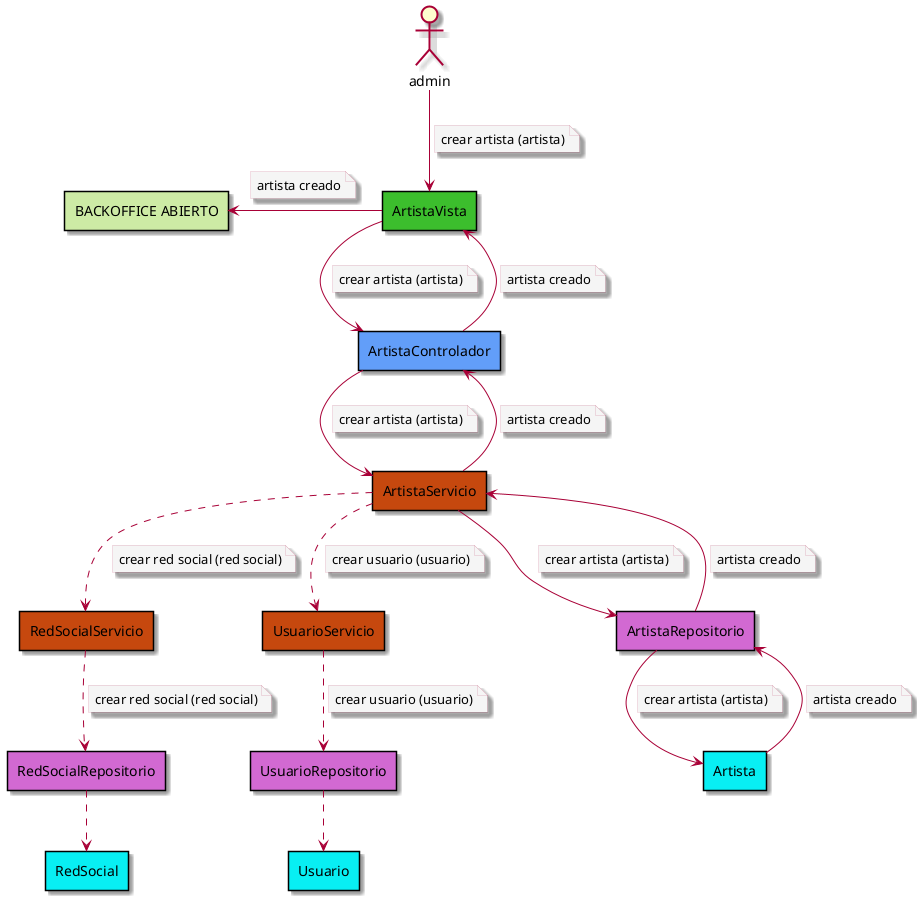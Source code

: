 @startuml crear_artista

skin rose
skinparam {
    NoteBorderThickness 0
    NoteBackgroundColor #whiteSmoke
    RectangleBackgroundColor #whiteSmoke
    ArchimateBackgroundColor #whiteSmoke
}


actor admin
rectangle #3CBE2D ArtistaVista
rectangle #629EF9 ArtistaControlador
rectangle #C6480E ArtistaServicio
rectangle #C6480E RedSocialServicio
rectangle #C6480E UsuarioServicio
rectangle #D269D2 ArtistaRepositorio
rectangle #D269D2 RedSocialRepositorio
rectangle #D269D2 UsuarioRepositorio
rectangle #08EFF3 Artista
rectangle #08EFF3 RedSocial
rectangle #08EFF3 Usuario
rectangle #CDEBA5 "BACKOFFICE ABIERTO" as OpenDashboard

admin --> ArtistaVista
note on link 
 crear artista (artista)
end note


ArtistaVista --> ArtistaControlador
note on link 
 crear artista (artista)
end note

ArtistaControlador --> ArtistaServicio
note on link 
 crear artista (artista)
end note


ArtistaServicio .-> RedSocialServicio
note on link 
 crear red social (red social)
end note

RedSocialServicio .-> RedSocialRepositorio
note on link 
 crear red social (red social)
end note

RedSocialRepositorio .-> RedSocial



ArtistaServicio .-> UsuarioServicio
note on link 
 crear usuario (usuario)
end note

UsuarioServicio .-> UsuarioRepositorio
note on link 
 crear usuario (usuario)
end note

UsuarioRepositorio .-> Usuario


ArtistaServicio --> ArtistaRepositorio
note on link 
 crear artista (artista)
end note

ArtistaRepositorio --> Artista
note on link 
 crear artista (artista)
end note

Artista --> ArtistaRepositorio
note on link 
 artista creado
end note

ArtistaRepositorio --> ArtistaServicio
note on link 
 artista creado
end note

ArtistaServicio --> ArtistaControlador
note on link 
 artista creado
end note

ArtistaControlador --> ArtistaVista
note on link 
 artista creado
end note

ArtistaVista -left-> OpenDashboard
note on link 
 artista creado
end note

@enduml
